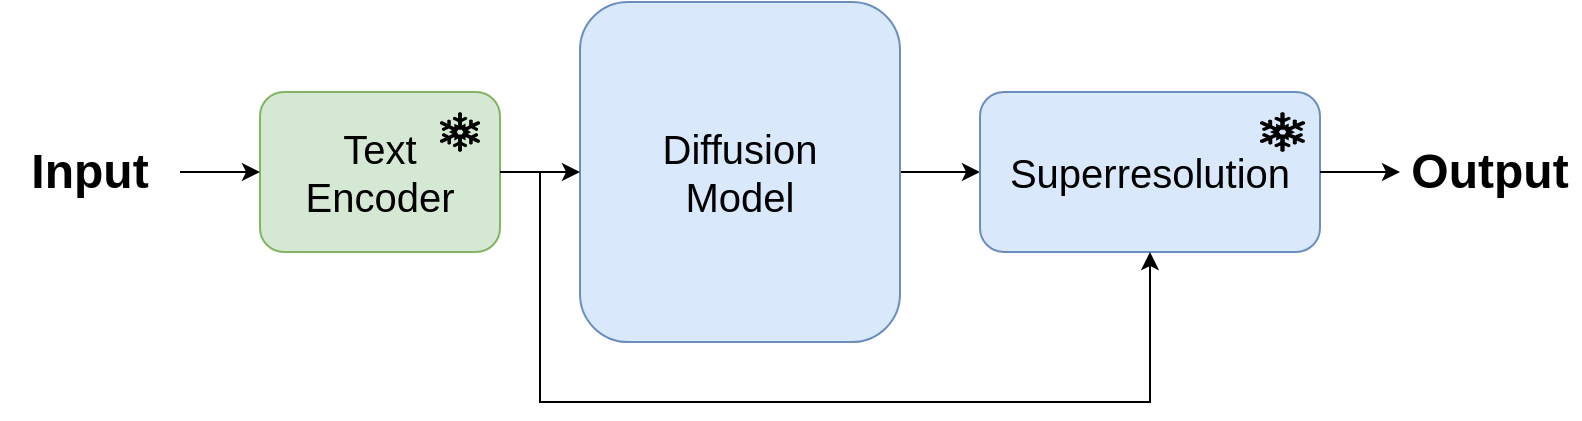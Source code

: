 <mxfile version="24.2.5" type="device">
  <diagram name="Page-1" id="o65vilw3Pug-pLH16Nbn">
    <mxGraphModel dx="2074" dy="1196" grid="1" gridSize="10" guides="1" tooltips="1" connect="1" arrows="1" fold="1" page="1" pageScale="1" pageWidth="850" pageHeight="1100" math="0" shadow="0">
      <root>
        <mxCell id="0" />
        <mxCell id="1" parent="0" />
        <mxCell id="XPJ9ex4ITBRhRhigWJhc-4" style="edgeStyle=orthogonalEdgeStyle;rounded=0;orthogonalLoop=1;jettySize=auto;html=1;entryX=0;entryY=0.5;entryDx=0;entryDy=0;" parent="1" source="yqtdJIzbsoDZmMNoD9rc-11" target="XPJ9ex4ITBRhRhigWJhc-2" edge="1">
          <mxGeometry relative="1" as="geometry">
            <mxPoint x="550" y="165" as="targetPoint" />
          </mxGeometry>
        </mxCell>
        <mxCell id="yqtdJIzbsoDZmMNoD9rc-11" value="&lt;font style=&quot;font-size: 20px;&quot;&gt;Diffusion&lt;br&gt;Model&lt;/font&gt;" style="rounded=1;whiteSpace=wrap;html=1;fillColor=#dae8fc;strokeColor=#6c8ebf;" parent="1" vertex="1">
          <mxGeometry x="350" y="80" width="160" height="170" as="geometry" />
        </mxCell>
        <mxCell id="uLF2nfVqeSq94Ol26W6c-9" value="" style="group" parent="1" vertex="1" connectable="0">
          <mxGeometry x="190" y="125" width="120" height="80" as="geometry" />
        </mxCell>
        <mxCell id="uLF2nfVqeSq94Ol26W6c-7" value="&lt;font style=&quot;font-size: 20px;&quot;&gt;Text&lt;/font&gt;&lt;div&gt;&lt;span style=&quot;font-size: 20px; background-color: initial;&quot;&gt;Encoder&lt;/span&gt;&lt;/div&gt;" style="rounded=1;whiteSpace=wrap;html=1;fillColor=#d5e8d4;strokeColor=#82b366;" parent="uLF2nfVqeSq94Ol26W6c-9" vertex="1">
          <mxGeometry width="120" height="80" as="geometry" />
        </mxCell>
        <mxCell id="uLF2nfVqeSq94Ol26W6c-2" value="" style="shape=mxgraph.signs.nature.snowflake;html=1;pointerEvents=1;fillColor=#000000;strokeColor=none;verticalLabelPosition=bottom;verticalAlign=top;align=center;" parent="uLF2nfVqeSq94Ol26W6c-9" vertex="1">
          <mxGeometry x="90" y="10" width="20" height="20" as="geometry" />
        </mxCell>
        <mxCell id="uLF2nfVqeSq94Ol26W6c-28" style="edgeStyle=orthogonalEdgeStyle;rounded=0;orthogonalLoop=1;jettySize=auto;html=1;entryX=0;entryY=0.5;entryDx=0;entryDy=0;" parent="1" source="uLF2nfVqeSq94Ol26W6c-16" target="uLF2nfVqeSq94Ol26W6c-7" edge="1">
          <mxGeometry relative="1" as="geometry" />
        </mxCell>
        <mxCell id="uLF2nfVqeSq94Ol26W6c-16" value="&lt;b&gt;&lt;font style=&quot;font-size: 24px;&quot;&gt;Input&lt;/font&gt;&lt;/b&gt;" style="text;html=1;align=center;verticalAlign=middle;whiteSpace=wrap;rounded=0;" parent="1" vertex="1">
          <mxGeometry x="60" y="145" width="90" height="40" as="geometry" />
        </mxCell>
        <mxCell id="uLF2nfVqeSq94Ol26W6c-33" style="edgeStyle=orthogonalEdgeStyle;rounded=0;orthogonalLoop=1;jettySize=auto;html=1;entryX=0;entryY=0.5;entryDx=0;entryDy=0;" parent="1" source="uLF2nfVqeSq94Ol26W6c-7" target="yqtdJIzbsoDZmMNoD9rc-11" edge="1">
          <mxGeometry relative="1" as="geometry" />
        </mxCell>
        <mxCell id="XPJ9ex4ITBRhRhigWJhc-1" value="" style="group" parent="1" vertex="1" connectable="0">
          <mxGeometry x="550" y="125" width="170" height="80" as="geometry" />
        </mxCell>
        <mxCell id="XPJ9ex4ITBRhRhigWJhc-2" value="&lt;span style=&quot;font-size: 20px;&quot;&gt;Superresolution&lt;/span&gt;" style="rounded=1;whiteSpace=wrap;html=1;fillColor=#dae8fc;strokeColor=#6c8ebf;" parent="XPJ9ex4ITBRhRhigWJhc-1" vertex="1">
          <mxGeometry width="170" height="80" as="geometry" />
        </mxCell>
        <mxCell id="XPJ9ex4ITBRhRhigWJhc-3" value="" style="shape=mxgraph.signs.nature.snowflake;html=1;pointerEvents=1;fillColor=#000000;strokeColor=none;verticalLabelPosition=bottom;verticalAlign=top;align=center;" parent="XPJ9ex4ITBRhRhigWJhc-1" vertex="1">
          <mxGeometry x="140" y="10" width="22.5" height="20" as="geometry" />
        </mxCell>
        <mxCell id="XPJ9ex4ITBRhRhigWJhc-5" value="&lt;span style=&quot;font-size: 24px;&quot;&gt;&lt;b&gt;Output&lt;/b&gt;&lt;/span&gt;" style="text;html=1;align=center;verticalAlign=middle;whiteSpace=wrap;rounded=0;" parent="1" vertex="1">
          <mxGeometry x="760" y="145" width="90" height="40" as="geometry" />
        </mxCell>
        <mxCell id="XPJ9ex4ITBRhRhigWJhc-6" style="edgeStyle=orthogonalEdgeStyle;rounded=0;orthogonalLoop=1;jettySize=auto;html=1;entryX=0;entryY=0.5;entryDx=0;entryDy=0;" parent="1" source="XPJ9ex4ITBRhRhigWJhc-2" target="XPJ9ex4ITBRhRhigWJhc-5" edge="1">
          <mxGeometry relative="1" as="geometry" />
        </mxCell>
        <mxCell id="hyg3GZFyG8nsUFoNnwHV-1" style="edgeStyle=orthogonalEdgeStyle;rounded=0;orthogonalLoop=1;jettySize=auto;html=1;entryX=0.5;entryY=1;entryDx=0;entryDy=0;" edge="1" parent="1" source="uLF2nfVqeSq94Ol26W6c-7" target="XPJ9ex4ITBRhRhigWJhc-2">
          <mxGeometry relative="1" as="geometry">
            <Array as="points">
              <mxPoint x="330" y="165" />
              <mxPoint x="330" y="280" />
              <mxPoint x="635" y="280" />
            </Array>
          </mxGeometry>
        </mxCell>
      </root>
    </mxGraphModel>
  </diagram>
</mxfile>
